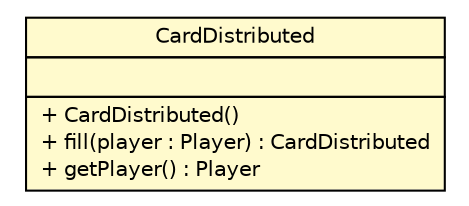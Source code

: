 #!/usr/local/bin/dot
#
# Class diagram 
# Generated by UMLGraph version R5_6 (http://www.umlgraph.org/)
#

digraph G {
	edge [fontname="Helvetica",fontsize=10,labelfontname="Helvetica",labelfontsize=10];
	node [fontname="Helvetica",fontsize=10,shape=plaintext];
	nodesep=0.25;
	ranksep=0.5;
	// Common.CardDistributed
	c766 [label=<<table title="Common.CardDistributed" border="0" cellborder="1" cellspacing="0" cellpadding="2" port="p" bgcolor="lemonChiffon" href="./CardDistributed.html">
		<tr><td><table border="0" cellspacing="0" cellpadding="1">
<tr><td align="center" balign="center"> CardDistributed </td></tr>
		</table></td></tr>
		<tr><td><table border="0" cellspacing="0" cellpadding="1">
<tr><td align="left" balign="left">  </td></tr>
		</table></td></tr>
		<tr><td><table border="0" cellspacing="0" cellpadding="1">
<tr><td align="left" balign="left"> + CardDistributed() </td></tr>
<tr><td align="left" balign="left"> + fill(player : Player) : CardDistributed </td></tr>
<tr><td align="left" balign="left"> + getPlayer() : Player </td></tr>
		</table></td></tr>
		</table>>, URL="./CardDistributed.html", fontname="Helvetica", fontcolor="black", fontsize=10.0];
}

